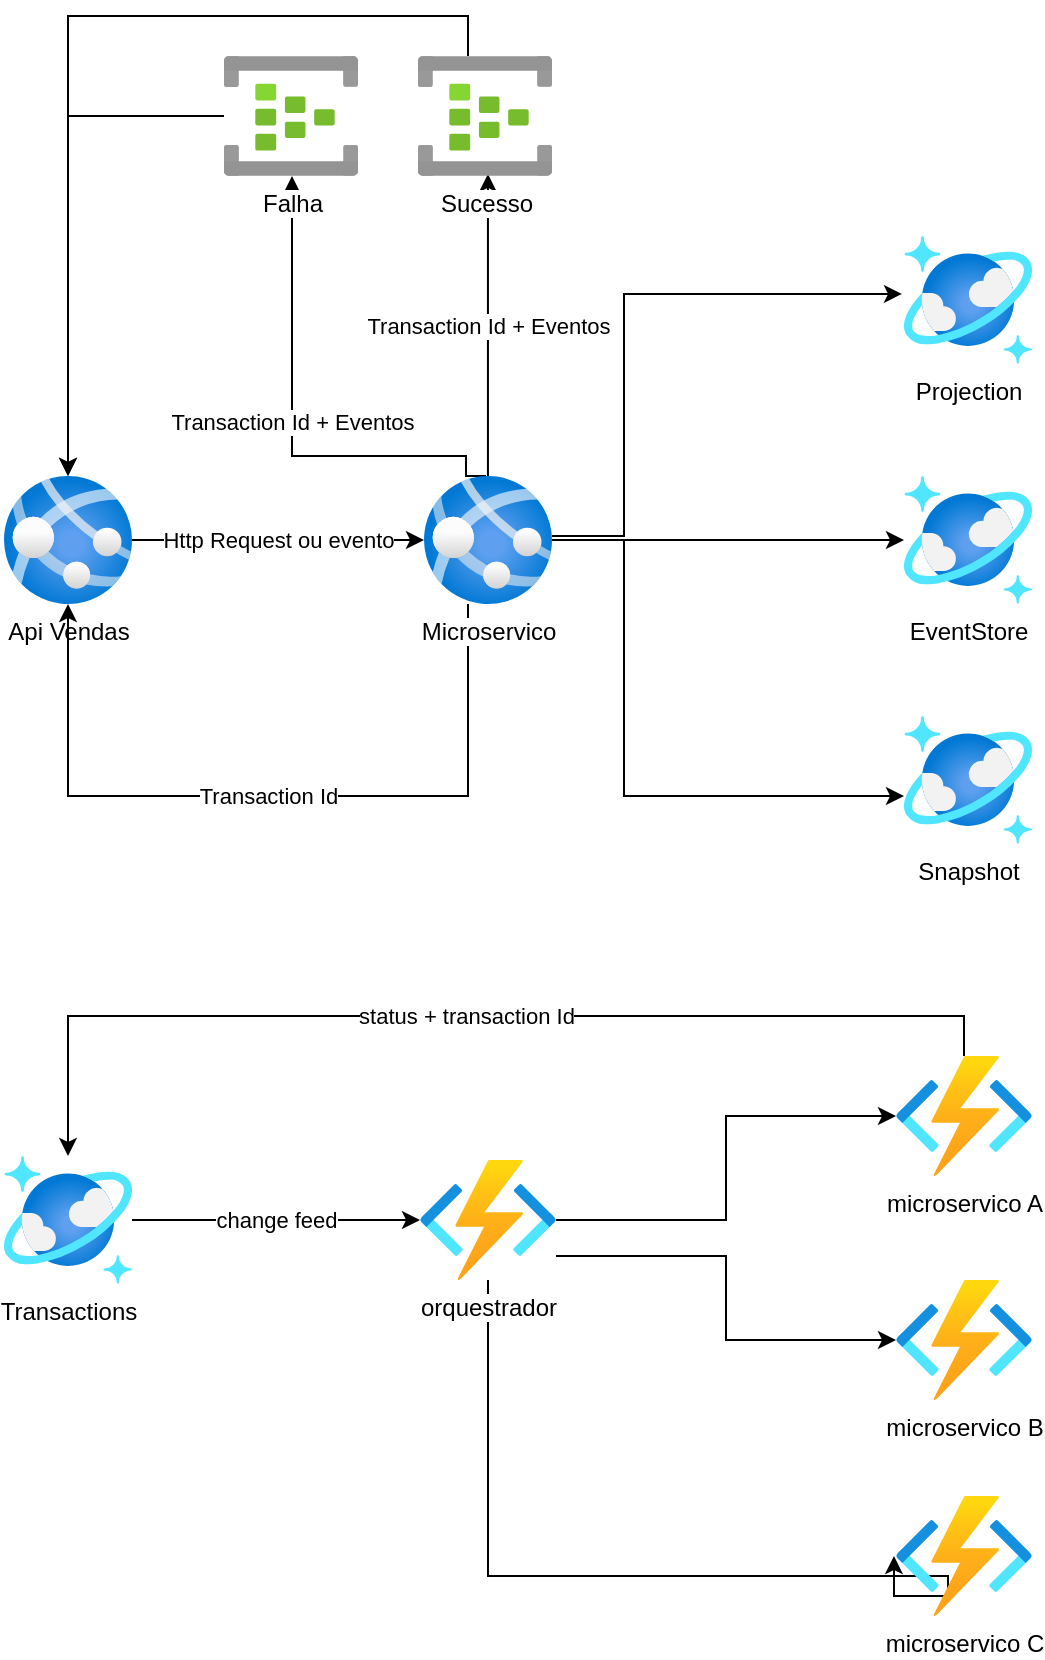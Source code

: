 <mxfile version="17.4.2" type="device"><diagram id="QuocJmjfR2zp-tjJXlZJ" name="Page-1"><mxGraphModel dx="1106" dy="793" grid="1" gridSize="10" guides="1" tooltips="1" connect="1" arrows="1" fold="1" page="1" pageScale="1" pageWidth="850" pageHeight="1100" math="0" shadow="0"><root><mxCell id="0"/><mxCell id="1" parent="0"/><mxCell id="Jl873kFE0AAVibA2U_1N-3" value="Http Request ou evento" style="edgeStyle=orthogonalEdgeStyle;rounded=0;orthogonalLoop=1;jettySize=auto;html=1;" parent="1" source="Jl873kFE0AAVibA2U_1N-1" target="Jl873kFE0AAVibA2U_1N-2" edge="1"><mxGeometry relative="1" as="geometry"/></mxCell><mxCell id="Jl873kFE0AAVibA2U_1N-1" value="Api Vendas&lt;br&gt;" style="aspect=fixed;html=1;points=[];align=center;image;fontSize=12;image=img/lib/azure2/containers/App_Services.svg;" parent="1" vertex="1"><mxGeometry x="40" y="320" width="64" height="64" as="geometry"/></mxCell><mxCell id="Jl873kFE0AAVibA2U_1N-7" style="edgeStyle=orthogonalEdgeStyle;rounded=0;orthogonalLoop=1;jettySize=auto;html=1;" parent="1" source="Jl873kFE0AAVibA2U_1N-2" target="Jl873kFE0AAVibA2U_1N-4" edge="1"><mxGeometry relative="1" as="geometry"/></mxCell><mxCell id="Jl873kFE0AAVibA2U_1N-8" style="edgeStyle=orthogonalEdgeStyle;rounded=0;orthogonalLoop=1;jettySize=auto;html=1;entryX=-0.016;entryY=0.453;entryDx=0;entryDy=0;entryPerimeter=0;" parent="1" source="Jl873kFE0AAVibA2U_1N-2" target="Jl873kFE0AAVibA2U_1N-6" edge="1"><mxGeometry relative="1" as="geometry"><mxPoint x="310" y="350" as="sourcePoint"/><Array as="points"><mxPoint x="350" y="350"/><mxPoint x="350" y="229"/></Array></mxGeometry></mxCell><mxCell id="Jl873kFE0AAVibA2U_1N-9" style="edgeStyle=orthogonalEdgeStyle;rounded=0;orthogonalLoop=1;jettySize=auto;html=1;" parent="1" source="Jl873kFE0AAVibA2U_1N-2" target="Jl873kFE0AAVibA2U_1N-5" edge="1"><mxGeometry relative="1" as="geometry"><Array as="points"><mxPoint x="350" y="352"/><mxPoint x="350" y="480"/></Array></mxGeometry></mxCell><mxCell id="Jl873kFE0AAVibA2U_1N-11" value="Transaction Id + Eventos" style="edgeStyle=orthogonalEdgeStyle;rounded=0;orthogonalLoop=1;jettySize=auto;html=1;entryX=0.522;entryY=0.983;entryDx=0;entryDy=0;entryPerimeter=0;" parent="1" source="Jl873kFE0AAVibA2U_1N-2" target="Jl873kFE0AAVibA2U_1N-10" edge="1"><mxGeometry relative="1" as="geometry"/></mxCell><mxCell id="Jl873kFE0AAVibA2U_1N-12" value="Transaction Id" style="edgeStyle=orthogonalEdgeStyle;rounded=0;orthogonalLoop=1;jettySize=auto;html=1;" parent="1" source="Jl873kFE0AAVibA2U_1N-2" target="Jl873kFE0AAVibA2U_1N-1" edge="1"><mxGeometry relative="1" as="geometry"><Array as="points"><mxPoint x="272" y="480"/><mxPoint x="72" y="480"/></Array></mxGeometry></mxCell><mxCell id="Jl873kFE0AAVibA2U_1N-15" value="Transaction Id + Eventos" style="edgeStyle=orthogonalEdgeStyle;rounded=0;orthogonalLoop=1;jettySize=auto;html=1;exitX=0.484;exitY=0;exitDx=0;exitDy=0;exitPerimeter=0;" parent="1" source="Jl873kFE0AAVibA2U_1N-2" target="Jl873kFE0AAVibA2U_1N-14" edge="1"><mxGeometry relative="1" as="geometry"><Array as="points"><mxPoint x="271" y="310"/><mxPoint x="184" y="310"/></Array></mxGeometry></mxCell><mxCell id="Jl873kFE0AAVibA2U_1N-2" value="Microservico" style="aspect=fixed;html=1;points=[];align=center;image;fontSize=12;image=img/lib/azure2/containers/App_Services.svg;" parent="1" vertex="1"><mxGeometry x="250" y="320" width="64" height="64" as="geometry"/></mxCell><mxCell id="Jl873kFE0AAVibA2U_1N-4" value="EventStore" style="aspect=fixed;html=1;points=[];align=center;image;fontSize=12;image=img/lib/azure2/databases/Azure_Cosmos_DB.svg;" parent="1" vertex="1"><mxGeometry x="490" y="320" width="64" height="64" as="geometry"/></mxCell><mxCell id="Jl873kFE0AAVibA2U_1N-5" value="Snapshot" style="aspect=fixed;html=1;points=[];align=center;image;fontSize=12;image=img/lib/azure2/databases/Azure_Cosmos_DB.svg;" parent="1" vertex="1"><mxGeometry x="490" y="440" width="64" height="64" as="geometry"/></mxCell><mxCell id="Jl873kFE0AAVibA2U_1N-6" value="Projection" style="aspect=fixed;html=1;points=[];align=center;image;fontSize=12;image=img/lib/azure2/databases/Azure_Cosmos_DB.svg;" parent="1" vertex="1"><mxGeometry x="490" y="200" width="64" height="64" as="geometry"/></mxCell><mxCell id="Jl873kFE0AAVibA2U_1N-17" style="edgeStyle=orthogonalEdgeStyle;rounded=0;orthogonalLoop=1;jettySize=auto;html=1;" parent="1" source="Jl873kFE0AAVibA2U_1N-10" target="Jl873kFE0AAVibA2U_1N-1" edge="1"><mxGeometry relative="1" as="geometry"><Array as="points"><mxPoint x="272" y="90"/><mxPoint x="72" y="90"/></Array></mxGeometry></mxCell><mxCell id="Jl873kFE0AAVibA2U_1N-10" value="Sucesso" style="aspect=fixed;html=1;points=[];align=center;image;fontSize=12;image=img/lib/azure2/analytics/Event_Hubs.svg;" parent="1" vertex="1"><mxGeometry x="247" y="110" width="67" height="60" as="geometry"/></mxCell><mxCell id="Jl873kFE0AAVibA2U_1N-16" style="edgeStyle=orthogonalEdgeStyle;rounded=0;orthogonalLoop=1;jettySize=auto;html=1;" parent="1" source="Jl873kFE0AAVibA2U_1N-14" target="Jl873kFE0AAVibA2U_1N-1" edge="1"><mxGeometry relative="1" as="geometry"/></mxCell><mxCell id="Jl873kFE0AAVibA2U_1N-14" value="Falha" style="aspect=fixed;html=1;points=[];align=center;image;fontSize=12;image=img/lib/azure2/analytics/Event_Hubs.svg;" parent="1" vertex="1"><mxGeometry x="150" y="110" width="67" height="60" as="geometry"/></mxCell><mxCell id="_OeEpUJBUsTiIl03v372-40" value="change feed" style="edgeStyle=orthogonalEdgeStyle;rounded=0;orthogonalLoop=1;jettySize=auto;html=1;" edge="1" parent="1" source="_OeEpUJBUsTiIl03v372-38" target="_OeEpUJBUsTiIl03v372-39"><mxGeometry relative="1" as="geometry"/></mxCell><mxCell id="_OeEpUJBUsTiIl03v372-38" value="Transactions" style="aspect=fixed;html=1;points=[];align=center;image;fontSize=12;image=img/lib/azure2/databases/Azure_Cosmos_DB.svg;" vertex="1" parent="1"><mxGeometry x="40" y="660" width="64" height="64" as="geometry"/></mxCell><mxCell id="_OeEpUJBUsTiIl03v372-42" value="" style="edgeStyle=orthogonalEdgeStyle;rounded=0;orthogonalLoop=1;jettySize=auto;html=1;" edge="1" parent="1" source="_OeEpUJBUsTiIl03v372-39" target="_OeEpUJBUsTiIl03v372-41"><mxGeometry relative="1" as="geometry"/></mxCell><mxCell id="_OeEpUJBUsTiIl03v372-44" style="edgeStyle=orthogonalEdgeStyle;rounded=0;orthogonalLoop=1;jettySize=auto;html=1;" edge="1" parent="1" source="_OeEpUJBUsTiIl03v372-39" target="_OeEpUJBUsTiIl03v372-43"><mxGeometry relative="1" as="geometry"><Array as="points"><mxPoint x="401" y="710"/><mxPoint x="401" y="752"/></Array></mxGeometry></mxCell><mxCell id="_OeEpUJBUsTiIl03v372-46" style="edgeStyle=orthogonalEdgeStyle;rounded=0;orthogonalLoop=1;jettySize=auto;html=1;entryX=-0.015;entryY=0.5;entryDx=0;entryDy=0;entryPerimeter=0;" edge="1" parent="1" source="_OeEpUJBUsTiIl03v372-39" target="_OeEpUJBUsTiIl03v372-45"><mxGeometry relative="1" as="geometry"><Array as="points"><mxPoint x="282" y="870"/><mxPoint x="512" y="870"/><mxPoint x="512" y="880"/></Array></mxGeometry></mxCell><mxCell id="_OeEpUJBUsTiIl03v372-39" value="orquestrador" style="aspect=fixed;html=1;points=[];align=center;image;fontSize=12;image=img/lib/azure2/iot/Function_Apps.svg;" vertex="1" parent="1"><mxGeometry x="248" y="662" width="68" height="60" as="geometry"/></mxCell><mxCell id="_OeEpUJBUsTiIl03v372-48" value="status + transaction Id" style="edgeStyle=orthogonalEdgeStyle;rounded=0;orthogonalLoop=1;jettySize=auto;html=1;" edge="1" parent="1" source="_OeEpUJBUsTiIl03v372-41" target="_OeEpUJBUsTiIl03v372-38"><mxGeometry relative="1" as="geometry"><mxPoint x="90" y="630" as="targetPoint"/><Array as="points"><mxPoint x="520" y="590"/><mxPoint x="72" y="590"/></Array></mxGeometry></mxCell><mxCell id="_OeEpUJBUsTiIl03v372-41" value="microservico A" style="aspect=fixed;html=1;points=[];align=center;image;fontSize=12;image=img/lib/azure2/iot/Function_Apps.svg;" vertex="1" parent="1"><mxGeometry x="486" y="610" width="68" height="60" as="geometry"/></mxCell><mxCell id="_OeEpUJBUsTiIl03v372-43" value="microservico B" style="aspect=fixed;html=1;points=[];align=center;image;fontSize=12;image=img/lib/azure2/iot/Function_Apps.svg;" vertex="1" parent="1"><mxGeometry x="486" y="722" width="68" height="60" as="geometry"/></mxCell><mxCell id="_OeEpUJBUsTiIl03v372-45" value="microservico C" style="aspect=fixed;html=1;points=[];align=center;image;fontSize=12;image=img/lib/azure2/iot/Function_Apps.svg;" vertex="1" parent="1"><mxGeometry x="486" y="830" width="68" height="60" as="geometry"/></mxCell></root></mxGraphModel></diagram></mxfile>